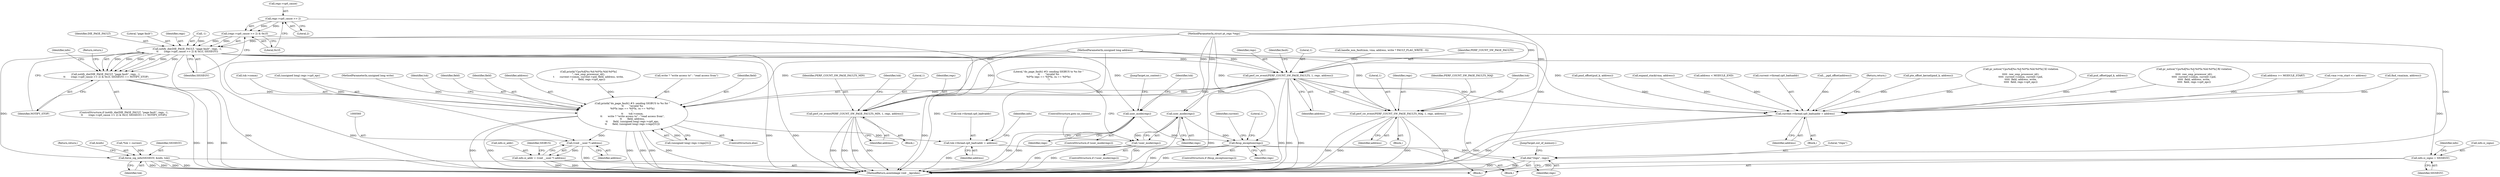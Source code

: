 digraph "0_linux_a8b0ca17b80e92faab46ee7179ba9e99ccb61233_14@pointer" {
"1000167" [label="(Call,regs->cp0_cause >> 2)"];
"1000166" [label="(Call,(regs->cp0_cause >> 2) & 0x1f)"];
"1000160" [label="(Call,notify_die(DIE_PAGE_FAULT, \"page fault\", regs, -1,\n\t\t       (regs->cp0_cause >> 2) & 0x1f, SIGSEGV))"];
"1000159" [label="(Call,notify_die(DIE_PAGE_FAULT, \"page fault\", regs, -1,\n\t\t       (regs->cp0_cause >> 2) & 0x1f, SIGSEGV) == NOTIFY_STOP)"];
"1000343" [label="(Call,perf_sw_event(PERF_COUNT_SW_PAGE_FAULTS, 1, regs, address))"];
"1000371" [label="(Call,perf_sw_event(PERF_COUNT_SW_PAGE_FAULTS_MAJ, 1, regs, address))"];
"1000382" [label="(Call,perf_sw_event(PERF_COUNT_SW_PAGE_FAULTS_MIN, 1, regs, address))"];
"1000475" [label="(Call,current->thread.cp0_baduaddr = address)"];
"1000504" [label="(Call,user_mode(regs))"];
"1000472" [label="(Call,fixup_exception(regs))"];
"1000485" [label="(Call,die(\"Oops\", regs))"];
"1000503" [label="(Call,!user_mode(regs))"];
"1000508" [label="(Call,printk(\"do_page_fault() #3: sending SIGBUS to %s for \"\n\t\t       \"invalid %s\n%0*lx (epc == %0*lx, ra == %0*lx)\n\",\n\t\t       tsk->comm,\n\t\t       write ? \"write access to\" : \"read access from\",\n\t\t       field, address,\n\t\t       field, (unsigned long) regs->cp0_epc,\n\t\t       field, (unsigned long) regs->regs[31]))"];
"1000533" [label="(Call,tsk->thread.cp0_badvaddr = address)"];
"1000559" [label="(Call,(void __user *) address)"];
"1000555" [label="(Call,info.si_addr = (void __user *) address)"];
"1000405" [label="(Call,user_mode(regs))"];
"1000447" [label="(Call,info.si_signo = SIGSEGV)"];
"1000464" [label="(Call,force_sig_info(SIGSEGV, &info, tsk))"];
"1000404" [label="(ControlStructure,if (user_mode(regs)))"];
"1000381" [label="(Block,)"];
"1000175" [label="(Return,return;)"];
"1000484" [label="(Literal,1)"];
"1000465" [label="(Identifier,SIGSEGV)"];
"1000142" [label="(Call,printk(\"Cpu%d[%s:%d:%0*lx:%ld:%0*lx]\n\", raw_smp_processor_id(),\n\t       current->comm, current->pid, field, address, write,\n\t       field, regs->cp0_epc))"];
"1000468" [label="(Identifier,tsk)"];
"1000386" [label="(Identifier,address)"];
"1000472" [label="(Call,fixup_exception(regs))"];
"1000447" [label="(Call,info.si_signo = SIGSEGV)"];
"1000478" [label="(Identifier,current)"];
"1000411" [label="(Identifier,tsk)"];
"1000351" [label="(Identifier,fault)"];
"1000370" [label="(Block,)"];
"1000471" [label="(ControlStructure,if (fixup_exception(regs)))"];
"1000513" [label="(Call,write ? \"write access to\" : \"read access from\")"];
"1000378" [label="(Identifier,tsk)"];
"1000646" [label="(Call,pte_offset_kernel(pmd_k, address))"];
"1000486" [label="(Literal,\"Oops\")"];
"1000345" [label="(Literal,1)"];
"1000488" [label="(JumpTarget,out_of_memory:)"];
"1000277" [label="(Call,pr_notice(\"Cpu%d[%s:%d:%0*lx:%ld:%0*lx] XI violation\n\",\n\t\t\t\t\t  raw_smp_processor_id(),\n\t\t\t\t\t  current->comm, current->pid,\n\t\t\t\t\t  field, address, write,\n\t\t\t\t\t  field, regs->cp0_epc))"];
"1000166" [label="(Call,(regs->cp0_cause >> 2) & 0x1f)"];
"1000615" [label="(Call,pud_offset(pgd_k, address))"];
"1000335" [label="(Call,handle_mm_fault(mm, vma, address, write ? FAULT_FLAG_WRITE : 0))"];
"1000302" [label="(Call,pr_notice(\"Cpu%d[%s:%d:%0*lx:%ld:%0*lx] RI violation\n\",\n\t\t\t\t\t  raw_smp_processor_id(),\n\t\t\t\t\t  current->comm, current->pid,\n\t\t\t\t\t  field, address, write,\n\t\t\t\t\t  field, regs->cp0_epc))"];
"1000519" [label="(Identifier,field)"];
"1000502" [label="(ControlStructure,if (!user_mode(regs)))"];
"1000194" [label="(Call,address >= MODULE_START)"];
"1000385" [label="(Identifier,regs)"];
"1000344" [label="(Identifier,PERF_COUNT_SW_PAGE_FAULTS)"];
"1000555" [label="(Call,info.si_addr = (void __user *) address)"];
"1000162" [label="(Literal,\"page fault\")"];
"1000510" [label="(Call,tsk->comm)"];
"1000163" [label="(Identifier,regs)"];
"1000118" [label="(Block,)"];
"1000405" [label="(Call,user_mode(regs))"];
"1000375" [label="(Identifier,address)"];
"1000346" [label="(Identifier,regs)"];
"1000520" [label="(Call,(unsigned long) regs->cp0_epc)"];
"1000469" [label="(Return,return;)"];
"1000222" [label="(Call,vma->vm_start <= address)"];
"1000475" [label="(Call,current->thread.cp0_baduaddr = address)"];
"1000470" [label="(JumpTarget,no_context:)"];
"1000542" [label="(Identifier,info)"];
"1000473" [label="(Identifier,regs)"];
"1000158" [label="(ControlStructure,if (notify_die(DIE_PAGE_FAULT, \"page fault\", regs, -1,\n\t\t       (regs->cp0_cause >> 2) & 0x1f, SIGSEGV) == NOTIFY_STOP))"];
"1000116" [label="(MethodParameterIn,unsigned long write)"];
"1000214" [label="(Call,find_vma(mm, address))"];
"1000474" [label="(Block,)"];
"1000171" [label="(Literal,2)"];
"1000536" [label="(Identifier,tsk)"];
"1000507" [label="(ControlStructure,else)"];
"1000631" [label="(Call,pmd_offset(pud_k, address))"];
"1000503" [label="(Call,!user_mode(regs))"];
"1000656" [label="(MethodReturn,asmlinkage void __kprobes)"];
"1000373" [label="(Literal,1)"];
"1000117" [label="(MethodParameterIn,unsigned long address)"];
"1000563" [label="(Identifier,SIGBUS)"];
"1000237" [label="(Call,expand_stack(vma, address))"];
"1000504" [label="(Call,user_mode(regs))"];
"1000539" [label="(Identifier,address)"];
"1000173" [label="(Identifier,SIGSEGV)"];
"1000559" [label="(Call,(void __user *) address)"];
"1000466" [label="(Call,&info)"];
"1000374" [label="(Identifier,regs)"];
"1000464" [label="(Call,force_sig_info(SIGSEGV, &info, tsk))"];
"1000164" [label="(Call,-1)"];
"1000347" [label="(Identifier,address)"];
"1000383" [label="(Identifier,PERF_COUNT_SW_PAGE_FAULTS_MIN)"];
"1000382" [label="(Call,perf_sw_event(PERF_COUNT_SW_PAGE_FAULTS_MIN, 1, regs, address))"];
"1000197" [label="(Call,address < MODULE_END)"];
"1000407" [label="(Block,)"];
"1000371" [label="(Call,perf_sw_event(PERF_COUNT_SW_PAGE_FAULTS_MAJ, 1, regs, address))"];
"1000167" [label="(Call,regs->cp0_cause >> 2)"];
"1000509" [label="(Literal,\"do_page_fault() #3: sending SIGBUS to %s for \"\n\t\t       \"invalid %s\n%0*lx (epc == %0*lx, ra == %0*lx)\n\")"];
"1000487" [label="(Identifier,regs)"];
"1000506" [label="(ControlStructure,goto no_context;)"];
"1000451" [label="(Identifier,SIGSEGV)"];
"1000454" [label="(Identifier,info)"];
"1000476" [label="(Call,current->thread.cp0_baduaddr)"];
"1000533" [label="(Call,tsk->thread.cp0_badvaddr = address)"];
"1000556" [label="(Call,info.si_addr)"];
"1000372" [label="(Identifier,PERF_COUNT_SW_PAGE_FAULTS_MAJ)"];
"1000124" [label="(Call,*tsk = current)"];
"1000384" [label="(Literal,1)"];
"1000526" [label="(Call,(unsigned long) regs->regs[31])"];
"1000534" [label="(Call,tsk->thread.cp0_badvaddr)"];
"1000168" [label="(Call,regs->cp0_cause)"];
"1000115" [label="(MethodParameterIn,struct pt_regs *regs)"];
"1000161" [label="(Identifier,DIE_PAGE_FAULT)"];
"1000508" [label="(Call,printk(\"do_page_fault() #3: sending SIGBUS to %s for \"\n\t\t       \"invalid %s\n%0*lx (epc == %0*lx, ra == %0*lx)\n\",\n\t\t       tsk->comm,\n\t\t       write ? \"write access to\" : \"read access from\",\n\t\t       field, address,\n\t\t       field, (unsigned long) regs->cp0_epc,\n\t\t       field, (unsigned long) regs->regs[31]))"];
"1000160" [label="(Call,notify_die(DIE_PAGE_FAULT, \"page fault\", regs, -1,\n\t\t       (regs->cp0_cause >> 2) & 0x1f, SIGSEGV))"];
"1000174" [label="(Identifier,NOTIFY_STOP)"];
"1000517" [label="(Identifier,field)"];
"1000525" [label="(Identifier,field)"];
"1000406" [label="(Identifier,regs)"];
"1000485" [label="(Call,die(\"Oops\", regs))"];
"1000573" [label="(Call,__pgd_offset(address))"];
"1000448" [label="(Call,info.si_signo)"];
"1000178" [label="(Identifier,info)"];
"1000561" [label="(Identifier,address)"];
"1000482" [label="(Return,return;)"];
"1000505" [label="(Identifier,regs)"];
"1000159" [label="(Call,notify_die(DIE_PAGE_FAULT, \"page fault\", regs, -1,\n\t\t       (regs->cp0_cause >> 2) & 0x1f, SIGSEGV) == NOTIFY_STOP)"];
"1000389" [label="(Identifier,tsk)"];
"1000343" [label="(Call,perf_sw_event(PERF_COUNT_SW_PAGE_FAULTS, 1, regs, address))"];
"1000481" [label="(Identifier,address)"];
"1000172" [label="(Literal,0x1f)"];
"1000518" [label="(Identifier,address)"];
"1000167" -> "1000166"  [label="AST: "];
"1000167" -> "1000171"  [label="CFG: "];
"1000168" -> "1000167"  [label="AST: "];
"1000171" -> "1000167"  [label="AST: "];
"1000172" -> "1000167"  [label="CFG: "];
"1000167" -> "1000656"  [label="DDG: "];
"1000167" -> "1000166"  [label="DDG: "];
"1000167" -> "1000166"  [label="DDG: "];
"1000166" -> "1000160"  [label="AST: "];
"1000166" -> "1000172"  [label="CFG: "];
"1000172" -> "1000166"  [label="AST: "];
"1000173" -> "1000166"  [label="CFG: "];
"1000166" -> "1000656"  [label="DDG: "];
"1000166" -> "1000160"  [label="DDG: "];
"1000166" -> "1000160"  [label="DDG: "];
"1000160" -> "1000159"  [label="AST: "];
"1000160" -> "1000173"  [label="CFG: "];
"1000161" -> "1000160"  [label="AST: "];
"1000162" -> "1000160"  [label="AST: "];
"1000163" -> "1000160"  [label="AST: "];
"1000164" -> "1000160"  [label="AST: "];
"1000173" -> "1000160"  [label="AST: "];
"1000174" -> "1000160"  [label="CFG: "];
"1000160" -> "1000656"  [label="DDG: "];
"1000160" -> "1000656"  [label="DDG: "];
"1000160" -> "1000656"  [label="DDG: "];
"1000160" -> "1000656"  [label="DDG: "];
"1000160" -> "1000656"  [label="DDG: "];
"1000160" -> "1000159"  [label="DDG: "];
"1000160" -> "1000159"  [label="DDG: "];
"1000160" -> "1000159"  [label="DDG: "];
"1000160" -> "1000159"  [label="DDG: "];
"1000160" -> "1000159"  [label="DDG: "];
"1000160" -> "1000159"  [label="DDG: "];
"1000115" -> "1000160"  [label="DDG: "];
"1000164" -> "1000160"  [label="DDG: "];
"1000160" -> "1000343"  [label="DDG: "];
"1000160" -> "1000405"  [label="DDG: "];
"1000160" -> "1000447"  [label="DDG: "];
"1000160" -> "1000464"  [label="DDG: "];
"1000159" -> "1000158"  [label="AST: "];
"1000159" -> "1000174"  [label="CFG: "];
"1000174" -> "1000159"  [label="AST: "];
"1000175" -> "1000159"  [label="CFG: "];
"1000178" -> "1000159"  [label="CFG: "];
"1000159" -> "1000656"  [label="DDG: "];
"1000159" -> "1000656"  [label="DDG: "];
"1000159" -> "1000656"  [label="DDG: "];
"1000343" -> "1000118"  [label="AST: "];
"1000343" -> "1000347"  [label="CFG: "];
"1000344" -> "1000343"  [label="AST: "];
"1000345" -> "1000343"  [label="AST: "];
"1000346" -> "1000343"  [label="AST: "];
"1000347" -> "1000343"  [label="AST: "];
"1000351" -> "1000343"  [label="CFG: "];
"1000343" -> "1000656"  [label="DDG: "];
"1000343" -> "1000656"  [label="DDG: "];
"1000343" -> "1000656"  [label="DDG: "];
"1000343" -> "1000656"  [label="DDG: "];
"1000115" -> "1000343"  [label="DDG: "];
"1000335" -> "1000343"  [label="DDG: "];
"1000117" -> "1000343"  [label="DDG: "];
"1000343" -> "1000371"  [label="DDG: "];
"1000343" -> "1000371"  [label="DDG: "];
"1000343" -> "1000382"  [label="DDG: "];
"1000343" -> "1000382"  [label="DDG: "];
"1000343" -> "1000475"  [label="DDG: "];
"1000343" -> "1000504"  [label="DDG: "];
"1000343" -> "1000508"  [label="DDG: "];
"1000371" -> "1000370"  [label="AST: "];
"1000371" -> "1000375"  [label="CFG: "];
"1000372" -> "1000371"  [label="AST: "];
"1000373" -> "1000371"  [label="AST: "];
"1000374" -> "1000371"  [label="AST: "];
"1000375" -> "1000371"  [label="AST: "];
"1000378" -> "1000371"  [label="CFG: "];
"1000371" -> "1000656"  [label="DDG: "];
"1000371" -> "1000656"  [label="DDG: "];
"1000371" -> "1000656"  [label="DDG: "];
"1000371" -> "1000656"  [label="DDG: "];
"1000115" -> "1000371"  [label="DDG: "];
"1000117" -> "1000371"  [label="DDG: "];
"1000382" -> "1000381"  [label="AST: "];
"1000382" -> "1000386"  [label="CFG: "];
"1000383" -> "1000382"  [label="AST: "];
"1000384" -> "1000382"  [label="AST: "];
"1000385" -> "1000382"  [label="AST: "];
"1000386" -> "1000382"  [label="AST: "];
"1000389" -> "1000382"  [label="CFG: "];
"1000382" -> "1000656"  [label="DDG: "];
"1000382" -> "1000656"  [label="DDG: "];
"1000382" -> "1000656"  [label="DDG: "];
"1000382" -> "1000656"  [label="DDG: "];
"1000115" -> "1000382"  [label="DDG: "];
"1000117" -> "1000382"  [label="DDG: "];
"1000475" -> "1000474"  [label="AST: "];
"1000475" -> "1000481"  [label="CFG: "];
"1000476" -> "1000475"  [label="AST: "];
"1000481" -> "1000475"  [label="AST: "];
"1000482" -> "1000475"  [label="CFG: "];
"1000475" -> "1000656"  [label="DDG: "];
"1000475" -> "1000656"  [label="DDG: "];
"1000302" -> "1000475"  [label="DDG: "];
"1000237" -> "1000475"  [label="DDG: "];
"1000222" -> "1000475"  [label="DDG: "];
"1000631" -> "1000475"  [label="DDG: "];
"1000194" -> "1000475"  [label="DDG: "];
"1000646" -> "1000475"  [label="DDG: "];
"1000573" -> "1000475"  [label="DDG: "];
"1000197" -> "1000475"  [label="DDG: "];
"1000214" -> "1000475"  [label="DDG: "];
"1000615" -> "1000475"  [label="DDG: "];
"1000277" -> "1000475"  [label="DDG: "];
"1000117" -> "1000475"  [label="DDG: "];
"1000504" -> "1000503"  [label="AST: "];
"1000504" -> "1000505"  [label="CFG: "];
"1000505" -> "1000504"  [label="AST: "];
"1000503" -> "1000504"  [label="CFG: "];
"1000504" -> "1000656"  [label="DDG: "];
"1000504" -> "1000472"  [label="DDG: "];
"1000504" -> "1000503"  [label="DDG: "];
"1000115" -> "1000504"  [label="DDG: "];
"1000472" -> "1000471"  [label="AST: "];
"1000472" -> "1000473"  [label="CFG: "];
"1000473" -> "1000472"  [label="AST: "];
"1000478" -> "1000472"  [label="CFG: "];
"1000484" -> "1000472"  [label="CFG: "];
"1000472" -> "1000656"  [label="DDG: "];
"1000472" -> "1000656"  [label="DDG: "];
"1000405" -> "1000472"  [label="DDG: "];
"1000115" -> "1000472"  [label="DDG: "];
"1000472" -> "1000485"  [label="DDG: "];
"1000485" -> "1000118"  [label="AST: "];
"1000485" -> "1000487"  [label="CFG: "];
"1000486" -> "1000485"  [label="AST: "];
"1000487" -> "1000485"  [label="AST: "];
"1000488" -> "1000485"  [label="CFG: "];
"1000485" -> "1000656"  [label="DDG: "];
"1000485" -> "1000656"  [label="DDG: "];
"1000115" -> "1000485"  [label="DDG: "];
"1000503" -> "1000502"  [label="AST: "];
"1000506" -> "1000503"  [label="CFG: "];
"1000509" -> "1000503"  [label="CFG: "];
"1000503" -> "1000656"  [label="DDG: "];
"1000503" -> "1000656"  [label="DDG: "];
"1000508" -> "1000507"  [label="AST: "];
"1000508" -> "1000526"  [label="CFG: "];
"1000509" -> "1000508"  [label="AST: "];
"1000510" -> "1000508"  [label="AST: "];
"1000513" -> "1000508"  [label="AST: "];
"1000517" -> "1000508"  [label="AST: "];
"1000518" -> "1000508"  [label="AST: "];
"1000519" -> "1000508"  [label="AST: "];
"1000520" -> "1000508"  [label="AST: "];
"1000525" -> "1000508"  [label="AST: "];
"1000526" -> "1000508"  [label="AST: "];
"1000536" -> "1000508"  [label="CFG: "];
"1000508" -> "1000656"  [label="DDG: "];
"1000508" -> "1000656"  [label="DDG: "];
"1000508" -> "1000656"  [label="DDG: "];
"1000508" -> "1000656"  [label="DDG: "];
"1000508" -> "1000656"  [label="DDG: "];
"1000508" -> "1000656"  [label="DDG: "];
"1000116" -> "1000508"  [label="DDG: "];
"1000142" -> "1000508"  [label="DDG: "];
"1000117" -> "1000508"  [label="DDG: "];
"1000520" -> "1000508"  [label="DDG: "];
"1000526" -> "1000508"  [label="DDG: "];
"1000508" -> "1000533"  [label="DDG: "];
"1000508" -> "1000559"  [label="DDG: "];
"1000533" -> "1000118"  [label="AST: "];
"1000533" -> "1000539"  [label="CFG: "];
"1000534" -> "1000533"  [label="AST: "];
"1000539" -> "1000533"  [label="AST: "];
"1000542" -> "1000533"  [label="CFG: "];
"1000533" -> "1000656"  [label="DDG: "];
"1000117" -> "1000533"  [label="DDG: "];
"1000559" -> "1000555"  [label="AST: "];
"1000559" -> "1000561"  [label="CFG: "];
"1000560" -> "1000559"  [label="AST: "];
"1000561" -> "1000559"  [label="AST: "];
"1000555" -> "1000559"  [label="CFG: "];
"1000559" -> "1000656"  [label="DDG: "];
"1000559" -> "1000555"  [label="DDG: "];
"1000117" -> "1000559"  [label="DDG: "];
"1000555" -> "1000118"  [label="AST: "];
"1000556" -> "1000555"  [label="AST: "];
"1000563" -> "1000555"  [label="CFG: "];
"1000555" -> "1000656"  [label="DDG: "];
"1000555" -> "1000656"  [label="DDG: "];
"1000405" -> "1000404"  [label="AST: "];
"1000405" -> "1000406"  [label="CFG: "];
"1000406" -> "1000405"  [label="AST: "];
"1000411" -> "1000405"  [label="CFG: "];
"1000470" -> "1000405"  [label="CFG: "];
"1000405" -> "1000656"  [label="DDG: "];
"1000405" -> "1000656"  [label="DDG: "];
"1000115" -> "1000405"  [label="DDG: "];
"1000447" -> "1000407"  [label="AST: "];
"1000447" -> "1000451"  [label="CFG: "];
"1000448" -> "1000447"  [label="AST: "];
"1000451" -> "1000447"  [label="AST: "];
"1000454" -> "1000447"  [label="CFG: "];
"1000447" -> "1000656"  [label="DDG: "];
"1000464" -> "1000407"  [label="AST: "];
"1000464" -> "1000468"  [label="CFG: "];
"1000465" -> "1000464"  [label="AST: "];
"1000466" -> "1000464"  [label="AST: "];
"1000468" -> "1000464"  [label="AST: "];
"1000469" -> "1000464"  [label="CFG: "];
"1000464" -> "1000656"  [label="DDG: "];
"1000464" -> "1000656"  [label="DDG: "];
"1000464" -> "1000656"  [label="DDG: "];
"1000464" -> "1000656"  [label="DDG: "];
"1000124" -> "1000464"  [label="DDG: "];
}
